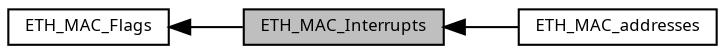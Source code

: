 digraph "ETH_MAC_Interrupts"
{
  edge [fontname="Sans",fontsize="8",labelfontname="Sans",labelfontsize="8"];
  node [fontname="Sans",fontsize="8",shape=record];
  rankdir=LR;
  Node1 [label="ETH_MAC_Flags",height=0.2,width=0.4,color="black", fillcolor="white", style="filled",URL="$group___e_t_h___m_a_c___flags.html"];
  Node2 [label="ETH_MAC_addresses",height=0.2,width=0.4,color="black", fillcolor="white", style="filled",URL="$group___e_t_h___m_a_c__addresses.html"];
  Node0 [label="ETH_MAC_Interrupts",height=0.2,width=0.4,color="black", fillcolor="grey75", style="filled", fontcolor="black"];
  Node1->Node0 [shape=plaintext, dir="back", style="solid"];
  Node0->Node2 [shape=plaintext, dir="back", style="solid"];
}
